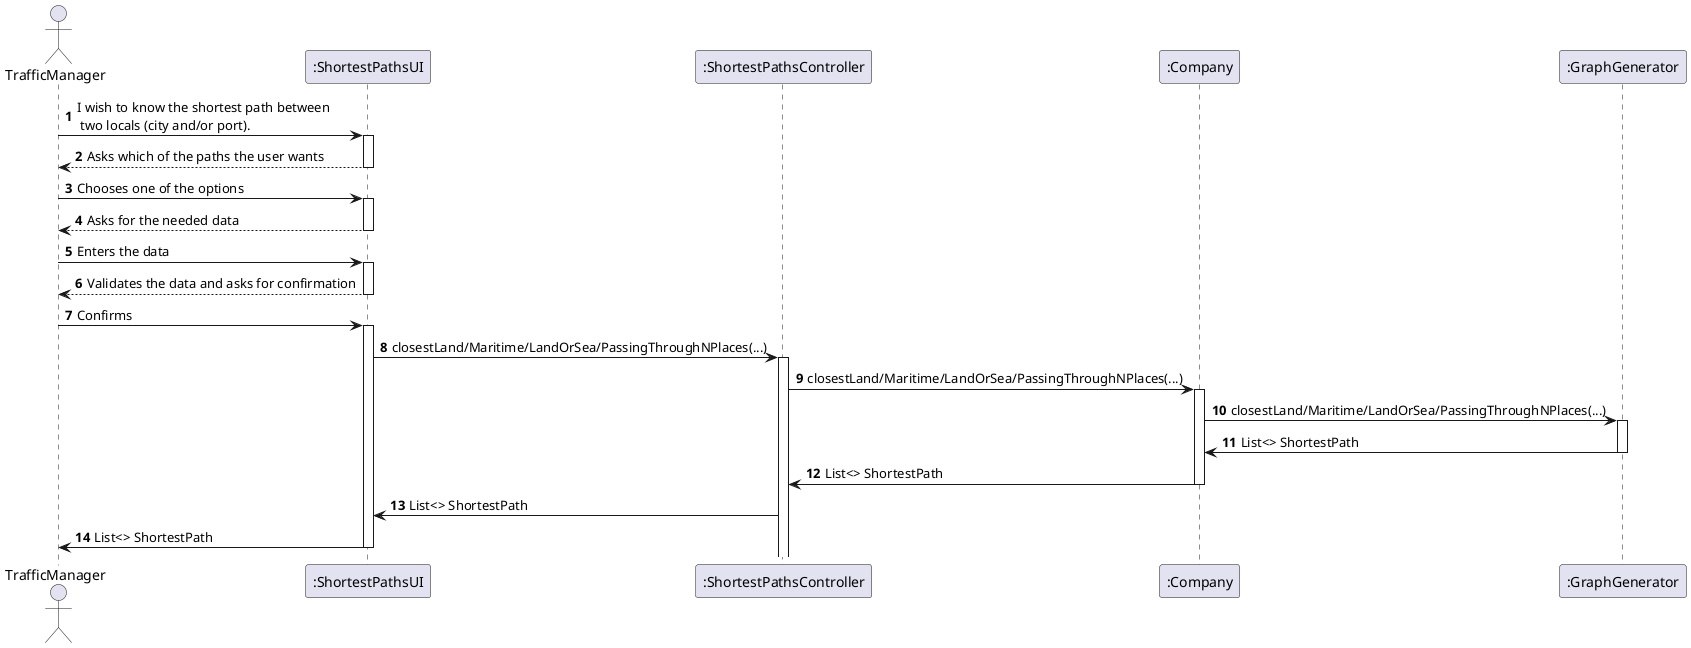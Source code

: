 @startuml
'https://plantuml.com/sequence-diagram

autonumber

actor       TrafficManager             as TM
participant    ":ShortestPathsUI"         as UI
participant    ":ShortestPathsController" as CTRL
participant    ":Company"              as Company
participant    ":GraphGenerator"              as GG

TM ->UI: I wish to know the shortest path between \n two locals (city and/or port).
activate UI
UI --> TM: Asks which of the paths the user wants
deactivate UI

TM -> UI : Chooses one of the options
activate UI
UI --> TM: Asks for the needed data
deactivate UI

TM -> UI : Enters the data
activate UI
UI --> TM: Validates the data and asks for confirmation
deactivate UI

TM -> UI : Confirms
activate UI

UI -> CTRL : closestLand/Maritime/LandOrSea/PassingThroughNPlaces(...)
activate CTRL

CTRL -> Company : closestLand/Maritime/LandOrSea/PassingThroughNPlaces(...)
activate Company

Company -> GG : closestLand/Maritime/LandOrSea/PassingThroughNPlaces(...)
activate GG
GG -> Company : List<> ShortestPath
deactivate GG

Company -> CTRL : List<> ShortestPath
deactivate Company

CTRL -> UI : List<> ShortestPath
UI -> TM : List<> ShortestPath
deactivate UI

@enduml